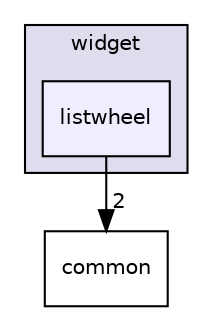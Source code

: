 digraph "widget/listwheel" {
  compound=true
  node [ fontsize="10", fontname="Helvetica"];
  edge [ labelfontsize="10", labelfontname="Helvetica"];
  subgraph clusterdir_0c245a8c11489be7bfdc89f08db7c162 {
    graph [ bgcolor="#ddddee", pencolor="black", label="widget" fontname="Helvetica", fontsize="10", URL="dir_0c245a8c11489be7bfdc89f08db7c162.html"]
  dir_1bce81effd356e18db3ecefc16bcc8ae [shape=box, label="listwheel", style="filled", fillcolor="#eeeeff", pencolor="black", URL="dir_1bce81effd356e18db3ecefc16bcc8ae.html"];
  }
  dir_bdd9a5d540de89e9fe90efdfc6973a4f [shape=box label="common" URL="dir_bdd9a5d540de89e9fe90efdfc6973a4f.html"];
  dir_1bce81effd356e18db3ecefc16bcc8ae->dir_bdd9a5d540de89e9fe90efdfc6973a4f [headlabel="2", labeldistance=1.5 headhref="dir_000029_000000.html"];
}
